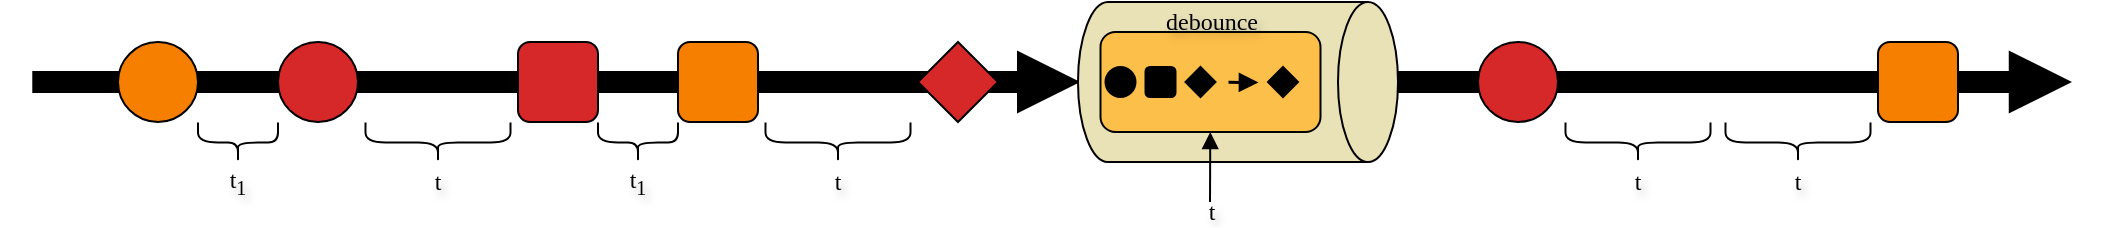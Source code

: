 <mxfile version="24.7.8">
  <diagram name="Pagina-1" id="8XA0GF0U4r00a45ndteG">
    <mxGraphModel dx="775" dy="462" grid="1" gridSize="10" guides="1" tooltips="1" connect="1" arrows="1" fold="1" page="1" pageScale="1" pageWidth="1169" pageHeight="827" math="0" shadow="0">
      <root>
        <mxCell id="0" />
        <mxCell id="1" parent="0" />
        <mxCell id="Qrv3tHsd8QDWrn0WAsmq-15" value="" style="shape=arrow;endArrow=classic;html=1;rounded=0;fillColor=#000000;fontFamily=Fira Mono;textShadow=1;" edge="1" parent="1" source="Qrv3tHsd8QDWrn0WAsmq-7">
          <mxGeometry width="50" height="50" relative="1" as="geometry">
            <mxPoint x="510" y="490" as="sourcePoint" />
            <mxPoint x="1095.882" y="420" as="targetPoint" />
          </mxGeometry>
        </mxCell>
        <mxCell id="Qrv3tHsd8QDWrn0WAsmq-14" value="" style="shape=arrow;endArrow=classic;html=1;rounded=0;fillColor=#000000;fontFamily=Fira Mono;textShadow=1;" edge="1" parent="1" target="Qrv3tHsd8QDWrn0WAsmq-7">
          <mxGeometry width="50" height="50" relative="1" as="geometry">
            <mxPoint x="77.647" y="420" as="sourcePoint" />
            <mxPoint x="530" y="440" as="targetPoint" />
          </mxGeometry>
        </mxCell>
        <mxCell id="Qrv3tHsd8QDWrn0WAsmq-1" value="" style="ellipse;whiteSpace=wrap;html=1;aspect=fixed;fillColor=#f77f00;fontFamily=Fira Mono;textShadow=1;" vertex="1" parent="1">
          <mxGeometry x="120" y="400" width="40" height="40" as="geometry" />
        </mxCell>
        <mxCell id="Qrv3tHsd8QDWrn0WAsmq-2" value="" style="ellipse;whiteSpace=wrap;html=1;aspect=fixed;fillColor=#d62828;fontFamily=Fira Mono;textShadow=1;" vertex="1" parent="1">
          <mxGeometry x="200" y="400" width="40" height="40" as="geometry" />
        </mxCell>
        <mxCell id="Qrv3tHsd8QDWrn0WAsmq-4" value="" style="rounded=1;whiteSpace=wrap;html=1;fillColor=#d62828;fontFamily=Fira Mono;textShadow=1;" vertex="1" parent="1">
          <mxGeometry x="320" y="400" width="40" height="40" as="geometry" />
        </mxCell>
        <mxCell id="Qrv3tHsd8QDWrn0WAsmq-5" value="" style="rounded=1;whiteSpace=wrap;html=1;fillColor=#f77f00;fontFamily=Fira Mono;textShadow=1;" vertex="1" parent="1">
          <mxGeometry x="400" y="400" width="40" height="40" as="geometry" />
        </mxCell>
        <mxCell id="Qrv3tHsd8QDWrn0WAsmq-6" value="" style="rhombus;whiteSpace=wrap;html=1;fillColor=#d62828;fontFamily=Fira Mono;textShadow=1;" vertex="1" parent="1">
          <mxGeometry x="520" y="400" width="40" height="40" as="geometry" />
        </mxCell>
        <mxCell id="Qrv3tHsd8QDWrn0WAsmq-7" value="" style="shape=cylinder3;whiteSpace=wrap;html=1;boundedLbl=1;backgroundOutline=1;size=15;rotation=90;fillColor=#eae2b7;fontFamily=Fira Mono;textShadow=1;" vertex="1" parent="1">
          <mxGeometry x="640" y="340" width="80" height="160" as="geometry" />
        </mxCell>
        <mxCell id="Qrv3tHsd8QDWrn0WAsmq-16" value="" style="rounded=1;whiteSpace=wrap;html=1;fillColor=#fcbf49;fontFamily=Fira Mono;textShadow=1;" vertex="1" parent="1">
          <mxGeometry x="611.25" y="395" width="110" height="50" as="geometry" />
        </mxCell>
        <mxCell id="Qrv3tHsd8QDWrn0WAsmq-17" value="" style="ellipse;whiteSpace=wrap;html=1;aspect=fixed;fillColor=#000000;fontFamily=Fira Mono;textShadow=1;" vertex="1" parent="1">
          <mxGeometry x="613.75" y="412.5" width="15" height="15" as="geometry" />
        </mxCell>
        <mxCell id="Qrv3tHsd8QDWrn0WAsmq-18" value="" style="rounded=1;whiteSpace=wrap;html=1;fillColor=#000000;fontFamily=Fira Mono;textShadow=1;" vertex="1" parent="1">
          <mxGeometry x="633.75" y="412.5" width="15" height="15" as="geometry" />
        </mxCell>
        <mxCell id="Qrv3tHsd8QDWrn0WAsmq-19" value="" style="rhombus;whiteSpace=wrap;html=1;fillColor=#000000;fontFamily=Fira Mono;textShadow=1;" vertex="1" parent="1">
          <mxGeometry x="653.75" y="412.5" width="15" height="15" as="geometry" />
        </mxCell>
        <mxCell id="Qrv3tHsd8QDWrn0WAsmq-20" value="" style="rhombus;whiteSpace=wrap;html=1;fillColor=#000000;fontFamily=Fira Mono;textShadow=1;" vertex="1" parent="1">
          <mxGeometry x="695" y="412.5" width="15" height="15" as="geometry" />
        </mxCell>
        <mxCell id="Qrv3tHsd8QDWrn0WAsmq-21" value="debounce" style="text;html=1;align=center;verticalAlign=middle;whiteSpace=wrap;rounded=0;fontFamily=Fira Mono;textShadow=1;" vertex="1" parent="1">
          <mxGeometry x="622.5" y="385" width="87.5" height="10" as="geometry" />
        </mxCell>
        <mxCell id="Qrv3tHsd8QDWrn0WAsmq-22" value="" style="shape=curlyBracket;whiteSpace=wrap;html=1;rounded=1;labelPosition=left;verticalLabelPosition=middle;align=right;verticalAlign=middle;rotation=-90;fontFamily=Fira Mono;textShadow=1;" vertex="1" parent="1">
          <mxGeometry x="270" y="414" width="20" height="72.5" as="geometry" />
        </mxCell>
        <mxCell id="Qrv3tHsd8QDWrn0WAsmq-23" value="" style="shape=curlyBracket;whiteSpace=wrap;html=1;rounded=1;labelPosition=left;verticalLabelPosition=middle;align=right;verticalAlign=middle;rotation=-90;fontFamily=Fira Mono;textShadow=1;" vertex="1" parent="1">
          <mxGeometry x="470" y="414" width="20" height="72.5" as="geometry" />
        </mxCell>
        <mxCell id="Qrv3tHsd8QDWrn0WAsmq-24" value="t" style="text;html=1;align=center;verticalAlign=middle;whiteSpace=wrap;rounded=0;fontFamily=Fira Mono;textShadow=1;" vertex="1" parent="1">
          <mxGeometry x="240" y="460" width="80" height="20" as="geometry" />
        </mxCell>
        <mxCell id="Qrv3tHsd8QDWrn0WAsmq-25" value="t" style="text;html=1;align=center;verticalAlign=middle;whiteSpace=wrap;rounded=0;fontFamily=Fira Mono;textShadow=1;" vertex="1" parent="1">
          <mxGeometry x="440" y="460" width="80" height="20" as="geometry" />
        </mxCell>
        <mxCell id="Qrv3tHsd8QDWrn0WAsmq-26" value="" style="shape=curlyBracket;whiteSpace=wrap;html=1;rounded=1;labelPosition=left;verticalLabelPosition=middle;align=right;verticalAlign=middle;rotation=-90;fontFamily=Fira Mono;textShadow=1;" vertex="1" parent="1">
          <mxGeometry x="370" y="430.25" width="20" height="40" as="geometry" />
        </mxCell>
        <mxCell id="Qrv3tHsd8QDWrn0WAsmq-27" value="t&lt;sub&gt;1&lt;/sub&gt;" style="text;html=1;align=center;verticalAlign=middle;whiteSpace=wrap;rounded=0;fontFamily=Fira Mono;textShadow=1;" vertex="1" parent="1">
          <mxGeometry x="360" y="460" width="40" height="20" as="geometry" />
        </mxCell>
        <mxCell id="Qrv3tHsd8QDWrn0WAsmq-29" value="" style="shape=curlyBracket;whiteSpace=wrap;html=1;rounded=1;labelPosition=left;verticalLabelPosition=middle;align=right;verticalAlign=middle;rotation=-90;fontFamily=Fira Mono;textShadow=1;" vertex="1" parent="1">
          <mxGeometry x="170" y="430.25" width="20" height="40" as="geometry" />
        </mxCell>
        <mxCell id="Qrv3tHsd8QDWrn0WAsmq-30" value="t&lt;sub&gt;1&lt;/sub&gt;" style="text;html=1;align=center;verticalAlign=middle;whiteSpace=wrap;rounded=0;fontFamily=Fira Mono;textShadow=1;" vertex="1" parent="1">
          <mxGeometry x="160" y="460" width="40" height="20" as="geometry" />
        </mxCell>
        <mxCell id="Qrv3tHsd8QDWrn0WAsmq-31" value="" style="shape=curlyBracket;whiteSpace=wrap;html=1;rounded=1;labelPosition=left;verticalLabelPosition=middle;align=right;verticalAlign=middle;rotation=-90;fontFamily=Fira Mono;textShadow=1;" vertex="1" parent="1">
          <mxGeometry x="870" y="414" width="20" height="72.5" as="geometry" />
        </mxCell>
        <mxCell id="Qrv3tHsd8QDWrn0WAsmq-32" value="t" style="text;html=1;align=center;verticalAlign=middle;whiteSpace=wrap;rounded=0;fontFamily=Fira Mono;textShadow=1;" vertex="1" parent="1">
          <mxGeometry x="840" y="460" width="80" height="20" as="geometry" />
        </mxCell>
        <mxCell id="Qrv3tHsd8QDWrn0WAsmq-33" value="" style="shape=curlyBracket;whiteSpace=wrap;html=1;rounded=1;labelPosition=left;verticalLabelPosition=middle;align=right;verticalAlign=middle;rotation=-90;fontFamily=Fira Mono;textShadow=1;" vertex="1" parent="1">
          <mxGeometry x="950" y="414" width="20" height="72.5" as="geometry" />
        </mxCell>
        <mxCell id="Qrv3tHsd8QDWrn0WAsmq-34" value="t" style="text;html=1;align=center;verticalAlign=middle;whiteSpace=wrap;rounded=0;fontFamily=Fira Mono;textShadow=1;" vertex="1" parent="1">
          <mxGeometry x="920" y="460" width="80" height="20" as="geometry" />
        </mxCell>
        <mxCell id="Qrv3tHsd8QDWrn0WAsmq-35" value="" style="ellipse;whiteSpace=wrap;html=1;aspect=fixed;fillColor=#d62828;fontFamily=Fira Mono;textShadow=1;" vertex="1" parent="1">
          <mxGeometry x="800" y="400" width="40" height="40" as="geometry" />
        </mxCell>
        <mxCell id="Qrv3tHsd8QDWrn0WAsmq-36" value="" style="rounded=1;whiteSpace=wrap;html=1;fillColor=#f77f00;fontFamily=Fira Mono;textShadow=1;" vertex="1" parent="1">
          <mxGeometry x="1000" y="400" width="40" height="40" as="geometry" />
        </mxCell>
        <mxCell id="Qrv3tHsd8QDWrn0WAsmq-37" value="" style="endArrow=block;html=1;rounded=0;endFill=1;strokeWidth=1.5;sourcePerimeterSpacing=0;jumpSize=4;" edge="1" parent="1">
          <mxGeometry width="50" height="50" relative="1" as="geometry">
            <mxPoint x="675" y="419.92" as="sourcePoint" />
            <mxPoint x="690" y="420" as="targetPoint" />
            <Array as="points">
              <mxPoint x="690" y="420" />
            </Array>
          </mxGeometry>
        </mxCell>
        <mxCell id="Qrv3tHsd8QDWrn0WAsmq-38" value="" style="endArrow=block;html=1;rounded=0;endFill=1;" edge="1" parent="1" target="Qrv3tHsd8QDWrn0WAsmq-16">
          <mxGeometry width="50" height="50" relative="1" as="geometry">
            <mxPoint x="666" y="480" as="sourcePoint" />
            <mxPoint x="620" y="390" as="targetPoint" />
          </mxGeometry>
        </mxCell>
        <mxCell id="Qrv3tHsd8QDWrn0WAsmq-39" value="t" style="text;html=1;align=center;verticalAlign=middle;whiteSpace=wrap;rounded=0;fontFamily=Fira Mono;textShadow=1;" vertex="1" parent="1">
          <mxGeometry x="622.5" y="480" width="87.5" height="10" as="geometry" />
        </mxCell>
      </root>
    </mxGraphModel>
  </diagram>
</mxfile>
